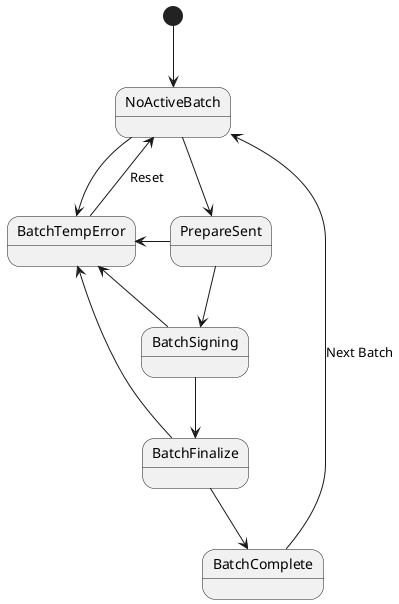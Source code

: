 @startuml

[*] --> NoActiveBatch
NoActiveBatch -down-> PrepareSent
NoActiveBatch -right-> BatchTempError

BatchTempError -up-> NoActiveBatch : Reset

PrepareSent -down-> BatchSigning
PrepareSent -left-> BatchTempError

BatchSigning -down-> BatchFinalize
BatchSigning -left-> BatchTempError

BatchFinalize -down-> BatchComplete
BatchFinalize -left-> BatchTempError

BatchComplete -up-> NoActiveBatch : Next Batch

@enduml